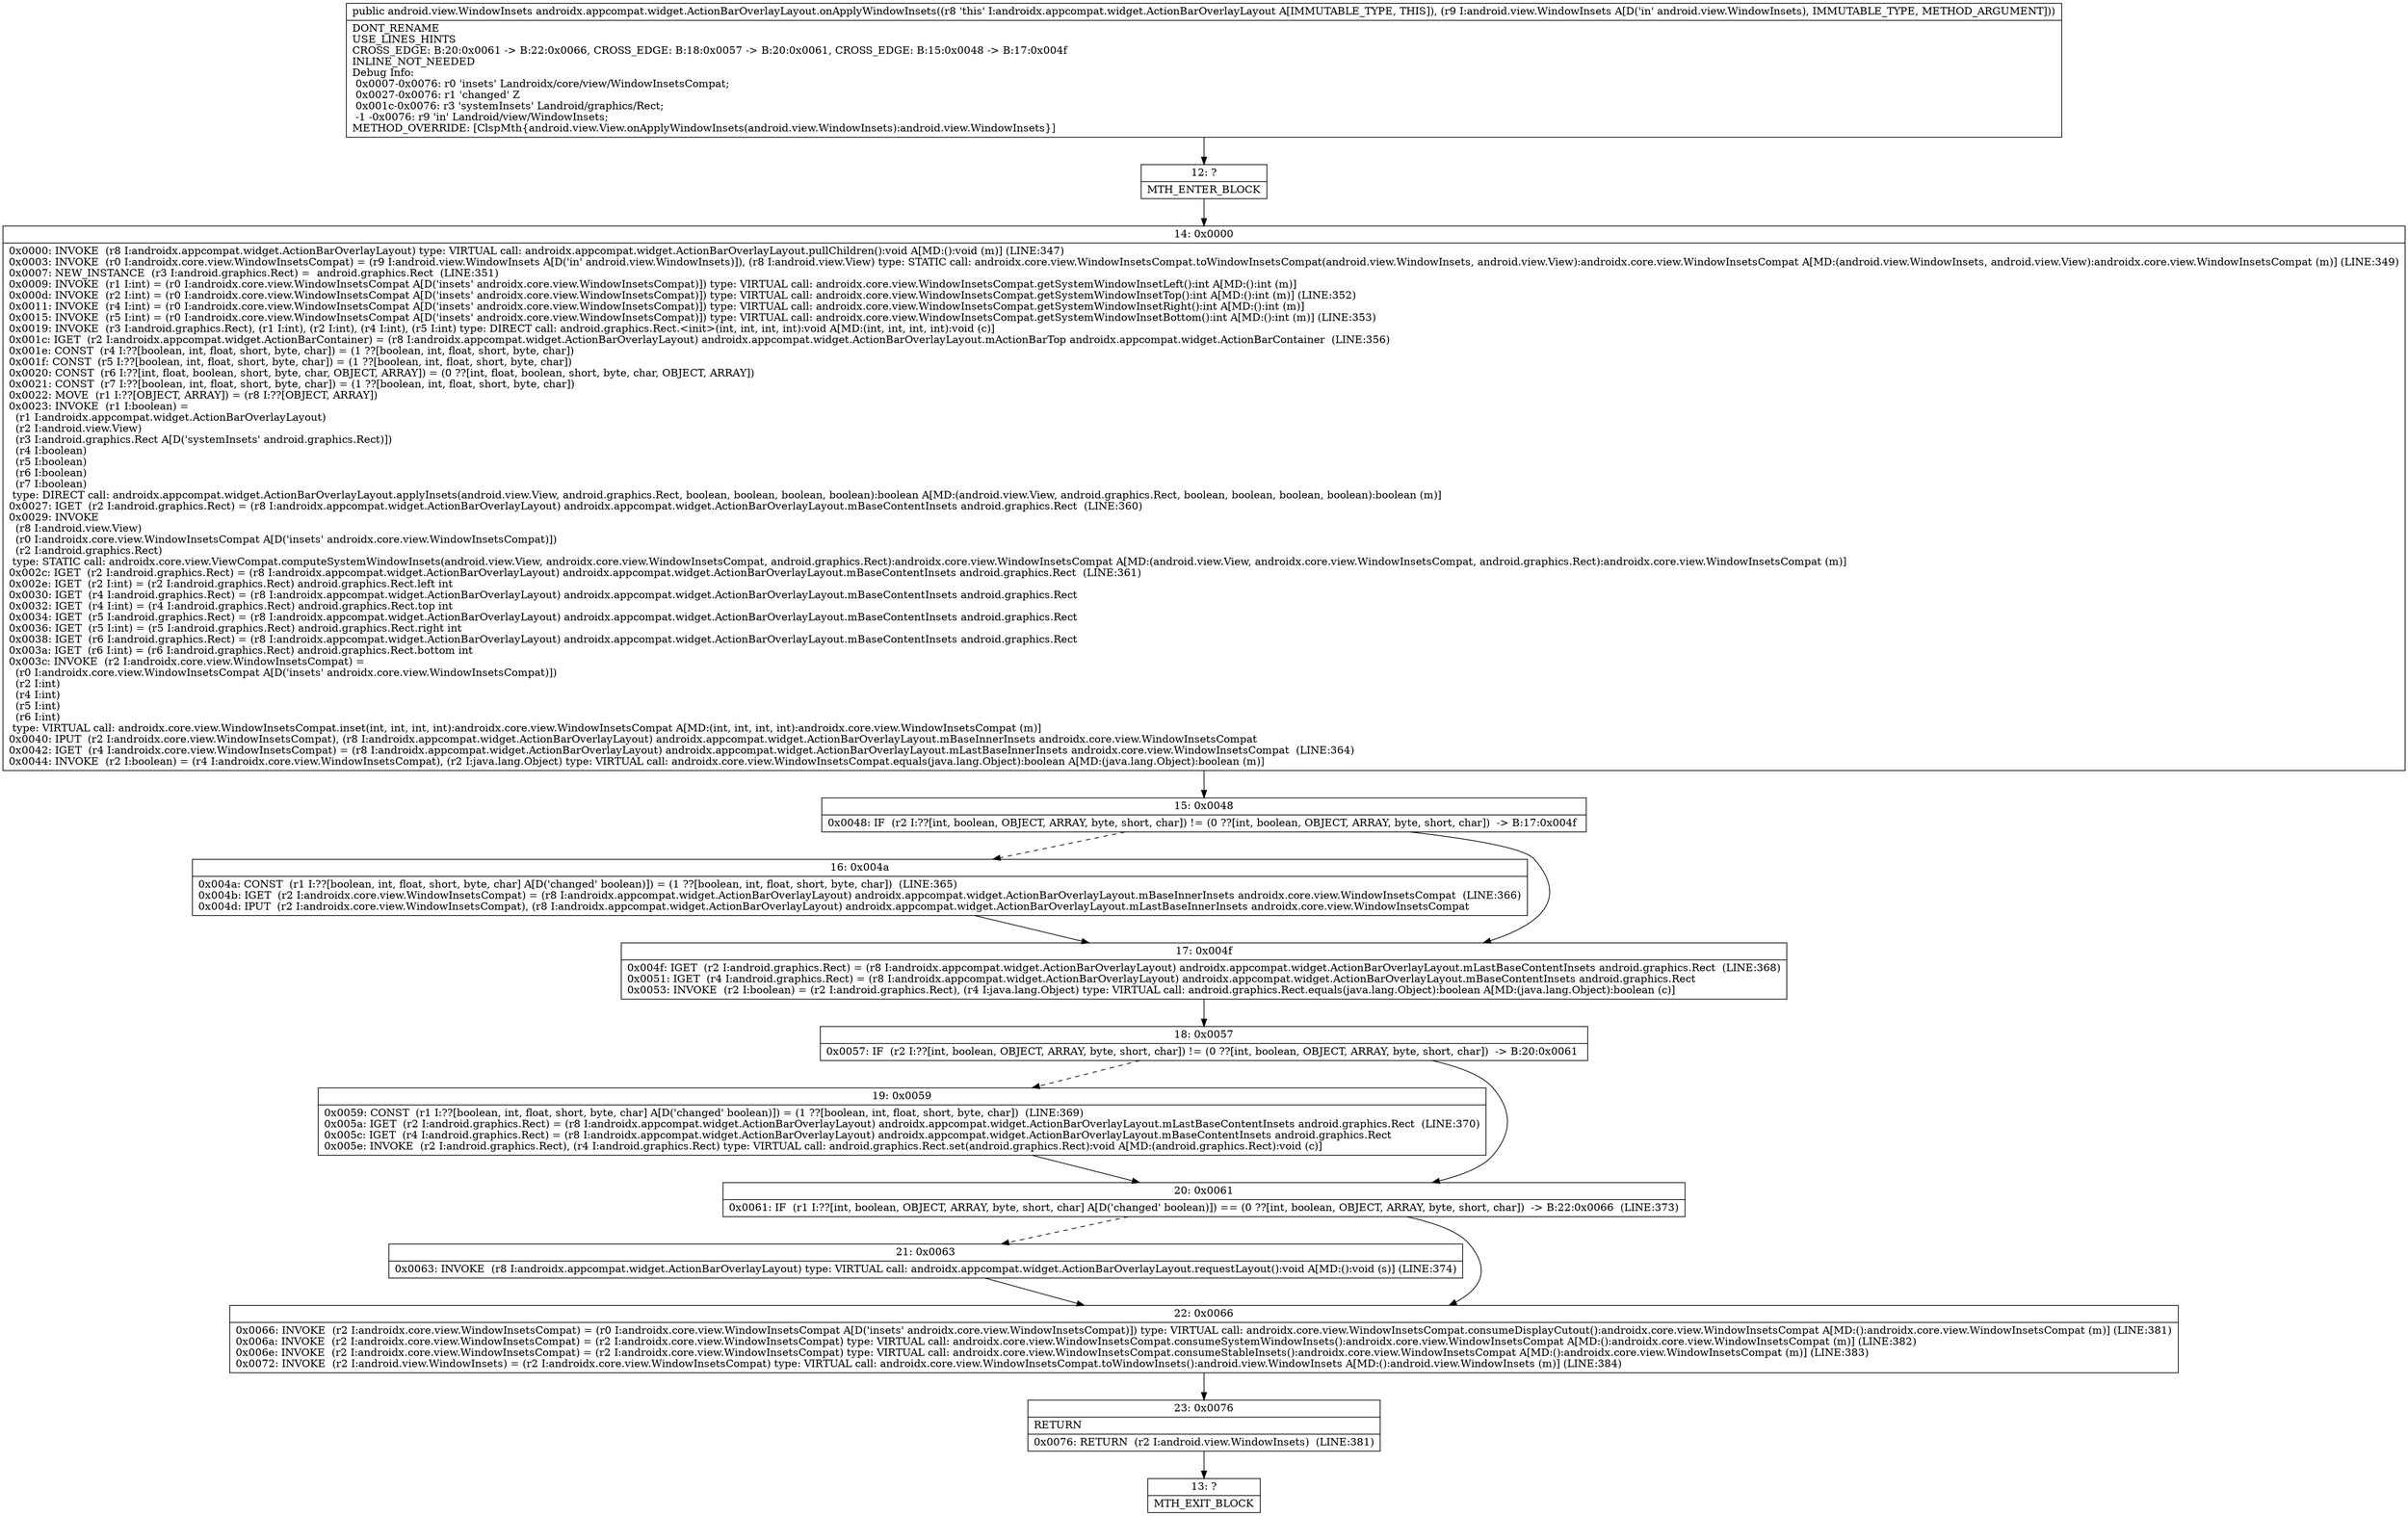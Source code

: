 digraph "CFG forandroidx.appcompat.widget.ActionBarOverlayLayout.onApplyWindowInsets(Landroid\/view\/WindowInsets;)Landroid\/view\/WindowInsets;" {
Node_12 [shape=record,label="{12\:\ ?|MTH_ENTER_BLOCK\l}"];
Node_14 [shape=record,label="{14\:\ 0x0000|0x0000: INVOKE  (r8 I:androidx.appcompat.widget.ActionBarOverlayLayout) type: VIRTUAL call: androidx.appcompat.widget.ActionBarOverlayLayout.pullChildren():void A[MD:():void (m)] (LINE:347)\l0x0003: INVOKE  (r0 I:androidx.core.view.WindowInsetsCompat) = (r9 I:android.view.WindowInsets A[D('in' android.view.WindowInsets)]), (r8 I:android.view.View) type: STATIC call: androidx.core.view.WindowInsetsCompat.toWindowInsetsCompat(android.view.WindowInsets, android.view.View):androidx.core.view.WindowInsetsCompat A[MD:(android.view.WindowInsets, android.view.View):androidx.core.view.WindowInsetsCompat (m)] (LINE:349)\l0x0007: NEW_INSTANCE  (r3 I:android.graphics.Rect) =  android.graphics.Rect  (LINE:351)\l0x0009: INVOKE  (r1 I:int) = (r0 I:androidx.core.view.WindowInsetsCompat A[D('insets' androidx.core.view.WindowInsetsCompat)]) type: VIRTUAL call: androidx.core.view.WindowInsetsCompat.getSystemWindowInsetLeft():int A[MD:():int (m)]\l0x000d: INVOKE  (r2 I:int) = (r0 I:androidx.core.view.WindowInsetsCompat A[D('insets' androidx.core.view.WindowInsetsCompat)]) type: VIRTUAL call: androidx.core.view.WindowInsetsCompat.getSystemWindowInsetTop():int A[MD:():int (m)] (LINE:352)\l0x0011: INVOKE  (r4 I:int) = (r0 I:androidx.core.view.WindowInsetsCompat A[D('insets' androidx.core.view.WindowInsetsCompat)]) type: VIRTUAL call: androidx.core.view.WindowInsetsCompat.getSystemWindowInsetRight():int A[MD:():int (m)]\l0x0015: INVOKE  (r5 I:int) = (r0 I:androidx.core.view.WindowInsetsCompat A[D('insets' androidx.core.view.WindowInsetsCompat)]) type: VIRTUAL call: androidx.core.view.WindowInsetsCompat.getSystemWindowInsetBottom():int A[MD:():int (m)] (LINE:353)\l0x0019: INVOKE  (r3 I:android.graphics.Rect), (r1 I:int), (r2 I:int), (r4 I:int), (r5 I:int) type: DIRECT call: android.graphics.Rect.\<init\>(int, int, int, int):void A[MD:(int, int, int, int):void (c)]\l0x001c: IGET  (r2 I:androidx.appcompat.widget.ActionBarContainer) = (r8 I:androidx.appcompat.widget.ActionBarOverlayLayout) androidx.appcompat.widget.ActionBarOverlayLayout.mActionBarTop androidx.appcompat.widget.ActionBarContainer  (LINE:356)\l0x001e: CONST  (r4 I:??[boolean, int, float, short, byte, char]) = (1 ??[boolean, int, float, short, byte, char]) \l0x001f: CONST  (r5 I:??[boolean, int, float, short, byte, char]) = (1 ??[boolean, int, float, short, byte, char]) \l0x0020: CONST  (r6 I:??[int, float, boolean, short, byte, char, OBJECT, ARRAY]) = (0 ??[int, float, boolean, short, byte, char, OBJECT, ARRAY]) \l0x0021: CONST  (r7 I:??[boolean, int, float, short, byte, char]) = (1 ??[boolean, int, float, short, byte, char]) \l0x0022: MOVE  (r1 I:??[OBJECT, ARRAY]) = (r8 I:??[OBJECT, ARRAY]) \l0x0023: INVOKE  (r1 I:boolean) = \l  (r1 I:androidx.appcompat.widget.ActionBarOverlayLayout)\l  (r2 I:android.view.View)\l  (r3 I:android.graphics.Rect A[D('systemInsets' android.graphics.Rect)])\l  (r4 I:boolean)\l  (r5 I:boolean)\l  (r6 I:boolean)\l  (r7 I:boolean)\l type: DIRECT call: androidx.appcompat.widget.ActionBarOverlayLayout.applyInsets(android.view.View, android.graphics.Rect, boolean, boolean, boolean, boolean):boolean A[MD:(android.view.View, android.graphics.Rect, boolean, boolean, boolean, boolean):boolean (m)]\l0x0027: IGET  (r2 I:android.graphics.Rect) = (r8 I:androidx.appcompat.widget.ActionBarOverlayLayout) androidx.appcompat.widget.ActionBarOverlayLayout.mBaseContentInsets android.graphics.Rect  (LINE:360)\l0x0029: INVOKE  \l  (r8 I:android.view.View)\l  (r0 I:androidx.core.view.WindowInsetsCompat A[D('insets' androidx.core.view.WindowInsetsCompat)])\l  (r2 I:android.graphics.Rect)\l type: STATIC call: androidx.core.view.ViewCompat.computeSystemWindowInsets(android.view.View, androidx.core.view.WindowInsetsCompat, android.graphics.Rect):androidx.core.view.WindowInsetsCompat A[MD:(android.view.View, androidx.core.view.WindowInsetsCompat, android.graphics.Rect):androidx.core.view.WindowInsetsCompat (m)]\l0x002c: IGET  (r2 I:android.graphics.Rect) = (r8 I:androidx.appcompat.widget.ActionBarOverlayLayout) androidx.appcompat.widget.ActionBarOverlayLayout.mBaseContentInsets android.graphics.Rect  (LINE:361)\l0x002e: IGET  (r2 I:int) = (r2 I:android.graphics.Rect) android.graphics.Rect.left int \l0x0030: IGET  (r4 I:android.graphics.Rect) = (r8 I:androidx.appcompat.widget.ActionBarOverlayLayout) androidx.appcompat.widget.ActionBarOverlayLayout.mBaseContentInsets android.graphics.Rect \l0x0032: IGET  (r4 I:int) = (r4 I:android.graphics.Rect) android.graphics.Rect.top int \l0x0034: IGET  (r5 I:android.graphics.Rect) = (r8 I:androidx.appcompat.widget.ActionBarOverlayLayout) androidx.appcompat.widget.ActionBarOverlayLayout.mBaseContentInsets android.graphics.Rect \l0x0036: IGET  (r5 I:int) = (r5 I:android.graphics.Rect) android.graphics.Rect.right int \l0x0038: IGET  (r6 I:android.graphics.Rect) = (r8 I:androidx.appcompat.widget.ActionBarOverlayLayout) androidx.appcompat.widget.ActionBarOverlayLayout.mBaseContentInsets android.graphics.Rect \l0x003a: IGET  (r6 I:int) = (r6 I:android.graphics.Rect) android.graphics.Rect.bottom int \l0x003c: INVOKE  (r2 I:androidx.core.view.WindowInsetsCompat) = \l  (r0 I:androidx.core.view.WindowInsetsCompat A[D('insets' androidx.core.view.WindowInsetsCompat)])\l  (r2 I:int)\l  (r4 I:int)\l  (r5 I:int)\l  (r6 I:int)\l type: VIRTUAL call: androidx.core.view.WindowInsetsCompat.inset(int, int, int, int):androidx.core.view.WindowInsetsCompat A[MD:(int, int, int, int):androidx.core.view.WindowInsetsCompat (m)]\l0x0040: IPUT  (r2 I:androidx.core.view.WindowInsetsCompat), (r8 I:androidx.appcompat.widget.ActionBarOverlayLayout) androidx.appcompat.widget.ActionBarOverlayLayout.mBaseInnerInsets androidx.core.view.WindowInsetsCompat \l0x0042: IGET  (r4 I:androidx.core.view.WindowInsetsCompat) = (r8 I:androidx.appcompat.widget.ActionBarOverlayLayout) androidx.appcompat.widget.ActionBarOverlayLayout.mLastBaseInnerInsets androidx.core.view.WindowInsetsCompat  (LINE:364)\l0x0044: INVOKE  (r2 I:boolean) = (r4 I:androidx.core.view.WindowInsetsCompat), (r2 I:java.lang.Object) type: VIRTUAL call: androidx.core.view.WindowInsetsCompat.equals(java.lang.Object):boolean A[MD:(java.lang.Object):boolean (m)]\l}"];
Node_15 [shape=record,label="{15\:\ 0x0048|0x0048: IF  (r2 I:??[int, boolean, OBJECT, ARRAY, byte, short, char]) != (0 ??[int, boolean, OBJECT, ARRAY, byte, short, char])  \-\> B:17:0x004f \l}"];
Node_16 [shape=record,label="{16\:\ 0x004a|0x004a: CONST  (r1 I:??[boolean, int, float, short, byte, char] A[D('changed' boolean)]) = (1 ??[boolean, int, float, short, byte, char])  (LINE:365)\l0x004b: IGET  (r2 I:androidx.core.view.WindowInsetsCompat) = (r8 I:androidx.appcompat.widget.ActionBarOverlayLayout) androidx.appcompat.widget.ActionBarOverlayLayout.mBaseInnerInsets androidx.core.view.WindowInsetsCompat  (LINE:366)\l0x004d: IPUT  (r2 I:androidx.core.view.WindowInsetsCompat), (r8 I:androidx.appcompat.widget.ActionBarOverlayLayout) androidx.appcompat.widget.ActionBarOverlayLayout.mLastBaseInnerInsets androidx.core.view.WindowInsetsCompat \l}"];
Node_17 [shape=record,label="{17\:\ 0x004f|0x004f: IGET  (r2 I:android.graphics.Rect) = (r8 I:androidx.appcompat.widget.ActionBarOverlayLayout) androidx.appcompat.widget.ActionBarOverlayLayout.mLastBaseContentInsets android.graphics.Rect  (LINE:368)\l0x0051: IGET  (r4 I:android.graphics.Rect) = (r8 I:androidx.appcompat.widget.ActionBarOverlayLayout) androidx.appcompat.widget.ActionBarOverlayLayout.mBaseContentInsets android.graphics.Rect \l0x0053: INVOKE  (r2 I:boolean) = (r2 I:android.graphics.Rect), (r4 I:java.lang.Object) type: VIRTUAL call: android.graphics.Rect.equals(java.lang.Object):boolean A[MD:(java.lang.Object):boolean (c)]\l}"];
Node_18 [shape=record,label="{18\:\ 0x0057|0x0057: IF  (r2 I:??[int, boolean, OBJECT, ARRAY, byte, short, char]) != (0 ??[int, boolean, OBJECT, ARRAY, byte, short, char])  \-\> B:20:0x0061 \l}"];
Node_19 [shape=record,label="{19\:\ 0x0059|0x0059: CONST  (r1 I:??[boolean, int, float, short, byte, char] A[D('changed' boolean)]) = (1 ??[boolean, int, float, short, byte, char])  (LINE:369)\l0x005a: IGET  (r2 I:android.graphics.Rect) = (r8 I:androidx.appcompat.widget.ActionBarOverlayLayout) androidx.appcompat.widget.ActionBarOverlayLayout.mLastBaseContentInsets android.graphics.Rect  (LINE:370)\l0x005c: IGET  (r4 I:android.graphics.Rect) = (r8 I:androidx.appcompat.widget.ActionBarOverlayLayout) androidx.appcompat.widget.ActionBarOverlayLayout.mBaseContentInsets android.graphics.Rect \l0x005e: INVOKE  (r2 I:android.graphics.Rect), (r4 I:android.graphics.Rect) type: VIRTUAL call: android.graphics.Rect.set(android.graphics.Rect):void A[MD:(android.graphics.Rect):void (c)]\l}"];
Node_20 [shape=record,label="{20\:\ 0x0061|0x0061: IF  (r1 I:??[int, boolean, OBJECT, ARRAY, byte, short, char] A[D('changed' boolean)]) == (0 ??[int, boolean, OBJECT, ARRAY, byte, short, char])  \-\> B:22:0x0066  (LINE:373)\l}"];
Node_21 [shape=record,label="{21\:\ 0x0063|0x0063: INVOKE  (r8 I:androidx.appcompat.widget.ActionBarOverlayLayout) type: VIRTUAL call: androidx.appcompat.widget.ActionBarOverlayLayout.requestLayout():void A[MD:():void (s)] (LINE:374)\l}"];
Node_22 [shape=record,label="{22\:\ 0x0066|0x0066: INVOKE  (r2 I:androidx.core.view.WindowInsetsCompat) = (r0 I:androidx.core.view.WindowInsetsCompat A[D('insets' androidx.core.view.WindowInsetsCompat)]) type: VIRTUAL call: androidx.core.view.WindowInsetsCompat.consumeDisplayCutout():androidx.core.view.WindowInsetsCompat A[MD:():androidx.core.view.WindowInsetsCompat (m)] (LINE:381)\l0x006a: INVOKE  (r2 I:androidx.core.view.WindowInsetsCompat) = (r2 I:androidx.core.view.WindowInsetsCompat) type: VIRTUAL call: androidx.core.view.WindowInsetsCompat.consumeSystemWindowInsets():androidx.core.view.WindowInsetsCompat A[MD:():androidx.core.view.WindowInsetsCompat (m)] (LINE:382)\l0x006e: INVOKE  (r2 I:androidx.core.view.WindowInsetsCompat) = (r2 I:androidx.core.view.WindowInsetsCompat) type: VIRTUAL call: androidx.core.view.WindowInsetsCompat.consumeStableInsets():androidx.core.view.WindowInsetsCompat A[MD:():androidx.core.view.WindowInsetsCompat (m)] (LINE:383)\l0x0072: INVOKE  (r2 I:android.view.WindowInsets) = (r2 I:androidx.core.view.WindowInsetsCompat) type: VIRTUAL call: androidx.core.view.WindowInsetsCompat.toWindowInsets():android.view.WindowInsets A[MD:():android.view.WindowInsets (m)] (LINE:384)\l}"];
Node_23 [shape=record,label="{23\:\ 0x0076|RETURN\l|0x0076: RETURN  (r2 I:android.view.WindowInsets)  (LINE:381)\l}"];
Node_13 [shape=record,label="{13\:\ ?|MTH_EXIT_BLOCK\l}"];
MethodNode[shape=record,label="{public android.view.WindowInsets androidx.appcompat.widget.ActionBarOverlayLayout.onApplyWindowInsets((r8 'this' I:androidx.appcompat.widget.ActionBarOverlayLayout A[IMMUTABLE_TYPE, THIS]), (r9 I:android.view.WindowInsets A[D('in' android.view.WindowInsets), IMMUTABLE_TYPE, METHOD_ARGUMENT]))  | DONT_RENAME\lUSE_LINES_HINTS\lCROSS_EDGE: B:20:0x0061 \-\> B:22:0x0066, CROSS_EDGE: B:18:0x0057 \-\> B:20:0x0061, CROSS_EDGE: B:15:0x0048 \-\> B:17:0x004f\lINLINE_NOT_NEEDED\lDebug Info:\l  0x0007\-0x0076: r0 'insets' Landroidx\/core\/view\/WindowInsetsCompat;\l  0x0027\-0x0076: r1 'changed' Z\l  0x001c\-0x0076: r3 'systemInsets' Landroid\/graphics\/Rect;\l  \-1 \-0x0076: r9 'in' Landroid\/view\/WindowInsets;\lMETHOD_OVERRIDE: [ClspMth\{android.view.View.onApplyWindowInsets(android.view.WindowInsets):android.view.WindowInsets\}]\l}"];
MethodNode -> Node_12;Node_12 -> Node_14;
Node_14 -> Node_15;
Node_15 -> Node_16[style=dashed];
Node_15 -> Node_17;
Node_16 -> Node_17;
Node_17 -> Node_18;
Node_18 -> Node_19[style=dashed];
Node_18 -> Node_20;
Node_19 -> Node_20;
Node_20 -> Node_21[style=dashed];
Node_20 -> Node_22;
Node_21 -> Node_22;
Node_22 -> Node_23;
Node_23 -> Node_13;
}

